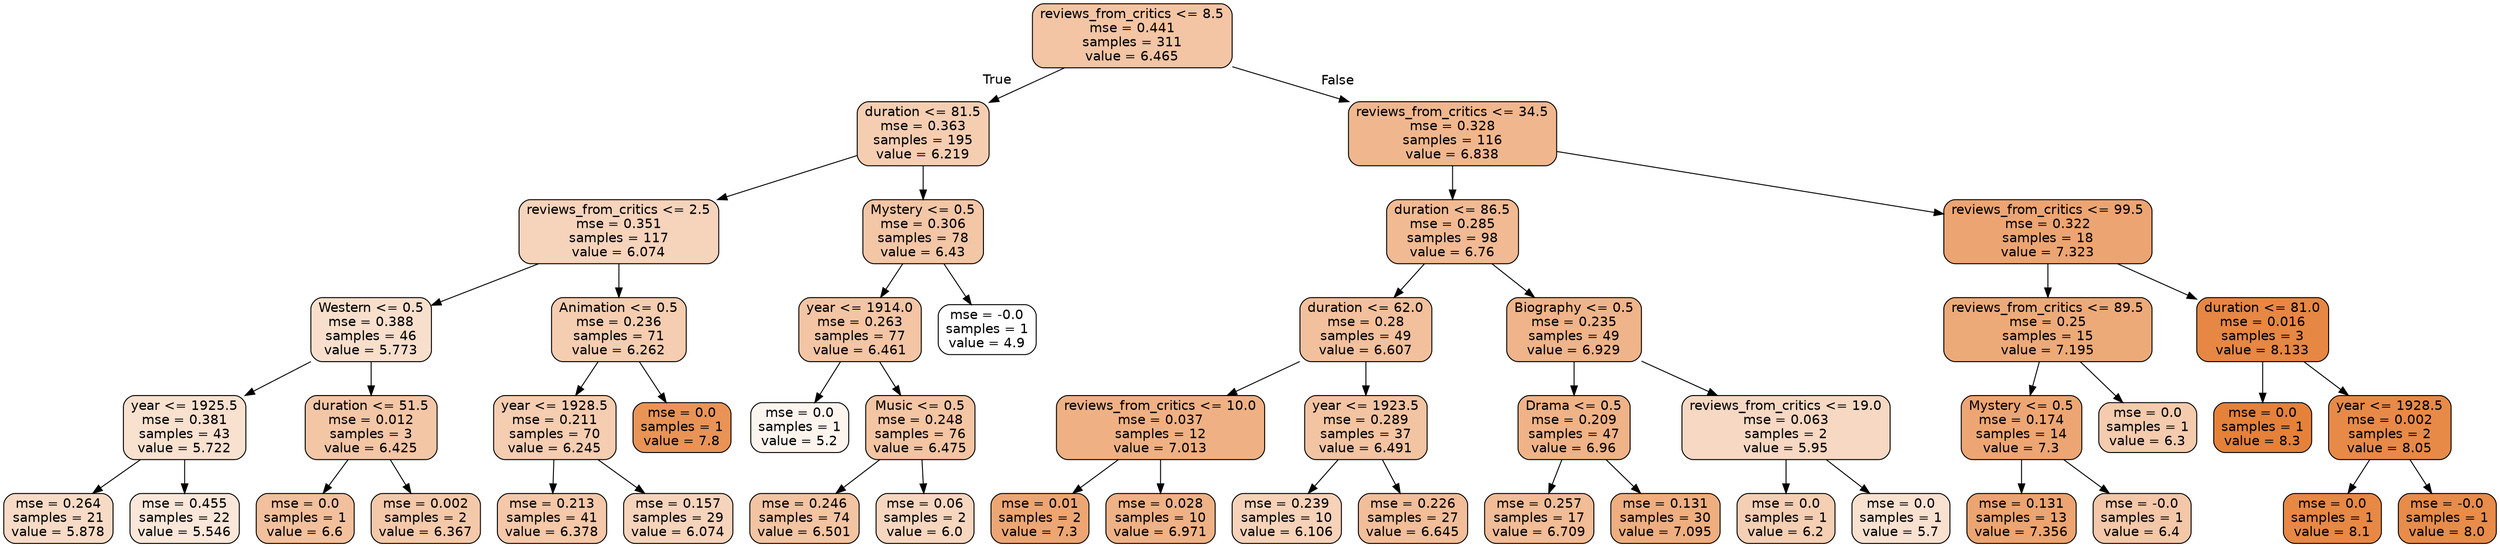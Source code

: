 digraph Tree {
node [shape=box, style="filled, rounded", color="black", fontname=helvetica] ;
edge [fontname=helvetica] ;
0 [label="reviews_from_critics <= 8.5\nmse = 0.441\nsamples = 311\nvalue = 6.465", fillcolor="#f3c5a4"] ;
1 [label="duration <= 81.5\nmse = 0.363\nsamples = 195\nvalue = 6.219", fillcolor="#f5ceb2"] ;
0 -> 1 [labeldistance=2.5, labelangle=45, headlabel="True"] ;
2 [label="reviews_from_critics <= 2.5\nmse = 0.351\nsamples = 117\nvalue = 6.074", fillcolor="#f6d3bb"] ;
1 -> 2 ;
3 [label="Western <= 0.5\nmse = 0.388\nsamples = 46\nvalue = 5.773", fillcolor="#f8dfcc"] ;
2 -> 3 ;
4 [label="year <= 1925.5\nmse = 0.381\nsamples = 43\nvalue = 5.722", fillcolor="#f9e1cf"] ;
3 -> 4 ;
5 [label="mse = 0.264\nsamples = 21\nvalue = 5.878", fillcolor="#f8dbc6"] ;
4 -> 5 ;
6 [label="mse = 0.455\nsamples = 22\nvalue = 5.546", fillcolor="#fae7d9"] ;
4 -> 6 ;
7 [label="duration <= 51.5\nmse = 0.012\nsamples = 3\nvalue = 6.425", fillcolor="#f3c6a6"] ;
3 -> 7 ;
8 [label="mse = 0.0\nsamples = 1\nvalue = 6.6", fillcolor="#f2c09c"] ;
7 -> 8 ;
9 [label="mse = 0.002\nsamples = 2\nvalue = 6.367", fillcolor="#f4c9aa"] ;
7 -> 9 ;
10 [label="Animation <= 0.5\nmse = 0.236\nsamples = 71\nvalue = 6.262", fillcolor="#f5cdb0"] ;
2 -> 10 ;
11 [label="year <= 1928.5\nmse = 0.211\nsamples = 70\nvalue = 6.245", fillcolor="#f5cdb1"] ;
10 -> 11 ;
12 [label="mse = 0.213\nsamples = 41\nvalue = 6.378", fillcolor="#f4c8a9"] ;
11 -> 12 ;
13 [label="mse = 0.157\nsamples = 29\nvalue = 6.074", fillcolor="#f6d4bb"] ;
11 -> 13 ;
14 [label="mse = 0.0\nsamples = 1\nvalue = 7.8", fillcolor="#e99456"] ;
10 -> 14 ;
15 [label="Mystery <= 0.5\nmse = 0.306\nsamples = 78\nvalue = 6.43", fillcolor="#f3c6a6"] ;
1 -> 15 ;
16 [label="year <= 1914.0\nmse = 0.263\nsamples = 77\nvalue = 6.461", fillcolor="#f3c5a4"] ;
15 -> 16 ;
17 [label="mse = 0.0\nsamples = 1\nvalue = 5.2", fillcolor="#fdf4ee"] ;
16 -> 17 ;
18 [label="Music <= 0.5\nmse = 0.248\nsamples = 76\nvalue = 6.475", fillcolor="#f3c5a3"] ;
16 -> 18 ;
19 [label="mse = 0.246\nsamples = 74\nvalue = 6.501", fillcolor="#f3c4a2"] ;
18 -> 19 ;
20 [label="mse = 0.06\nsamples = 2\nvalue = 6.0", fillcolor="#f7d6bf"] ;
18 -> 20 ;
21 [label="mse = -0.0\nsamples = 1\nvalue = 4.9", fillcolor="#ffffff"] ;
15 -> 21 ;
22 [label="reviews_from_critics <= 34.5\nmse = 0.328\nsamples = 116\nvalue = 6.838", fillcolor="#f0b78e"] ;
0 -> 22 [labeldistance=2.5, labelangle=-45, headlabel="False"] ;
23 [label="duration <= 86.5\nmse = 0.285\nsamples = 98\nvalue = 6.76", fillcolor="#f1ba93"] ;
22 -> 23 ;
24 [label="duration <= 62.0\nmse = 0.28\nsamples = 49\nvalue = 6.607", fillcolor="#f2c09c"] ;
23 -> 24 ;
25 [label="reviews_from_critics <= 10.0\nmse = 0.037\nsamples = 12\nvalue = 7.013", fillcolor="#efb184"] ;
24 -> 25 ;
26 [label="mse = 0.01\nsamples = 2\nvalue = 7.3", fillcolor="#eda673"] ;
25 -> 26 ;
27 [label="mse = 0.028\nsamples = 10\nvalue = 6.971", fillcolor="#efb286"] ;
25 -> 27 ;
28 [label="year <= 1923.5\nmse = 0.289\nsamples = 37\nvalue = 6.491", fillcolor="#f3c4a2"] ;
24 -> 28 ;
29 [label="mse = 0.239\nsamples = 10\nvalue = 6.106", fillcolor="#f6d2b9"] ;
28 -> 29 ;
30 [label="mse = 0.226\nsamples = 27\nvalue = 6.645", fillcolor="#f2be99"] ;
28 -> 30 ;
31 [label="Biography <= 0.5\nmse = 0.235\nsamples = 49\nvalue = 6.929", fillcolor="#efb489"] ;
23 -> 31 ;
32 [label="Drama <= 0.5\nmse = 0.209\nsamples = 47\nvalue = 6.96", fillcolor="#efb387"] ;
31 -> 32 ;
33 [label="mse = 0.257\nsamples = 17\nvalue = 6.709", fillcolor="#f1bc96"] ;
32 -> 33 ;
34 [label="mse = 0.131\nsamples = 30\nvalue = 7.095", fillcolor="#eeae7f"] ;
32 -> 34 ;
35 [label="reviews_from_critics <= 19.0\nmse = 0.063\nsamples = 2\nvalue = 5.95", fillcolor="#f7d8c2"] ;
31 -> 35 ;
36 [label="mse = 0.0\nsamples = 1\nvalue = 6.2", fillcolor="#f5cfb3"] ;
35 -> 36 ;
37 [label="mse = 0.0\nsamples = 1\nvalue = 5.7", fillcolor="#f9e1d0"] ;
35 -> 37 ;
38 [label="reviews_from_critics <= 99.5\nmse = 0.322\nsamples = 18\nvalue = 7.323", fillcolor="#eca572"] ;
22 -> 38 ;
39 [label="reviews_from_critics <= 89.5\nmse = 0.25\nsamples = 15\nvalue = 7.195", fillcolor="#edaa79"] ;
38 -> 39 ;
40 [label="Mystery <= 0.5\nmse = 0.174\nsamples = 14\nvalue = 7.3", fillcolor="#eda673"] ;
39 -> 40 ;
41 [label="mse = 0.131\nsamples = 13\nvalue = 7.356", fillcolor="#eca470"] ;
40 -> 41 ;
42 [label="mse = -0.0\nsamples = 1\nvalue = 6.4", fillcolor="#f4c7a8"] ;
40 -> 42 ;
43 [label="mse = 0.0\nsamples = 1\nvalue = 6.3", fillcolor="#f4cbad"] ;
39 -> 43 ;
44 [label="duration <= 81.0\nmse = 0.016\nsamples = 3\nvalue = 8.133", fillcolor="#e68743"] ;
38 -> 44 ;
45 [label="mse = 0.0\nsamples = 1\nvalue = 8.3", fillcolor="#e58139"] ;
44 -> 45 ;
46 [label="year <= 1928.5\nmse = 0.002\nsamples = 2\nvalue = 8.05", fillcolor="#e78a48"] ;
44 -> 46 ;
47 [label="mse = 0.0\nsamples = 1\nvalue = 8.1", fillcolor="#e78845"] ;
46 -> 47 ;
48 [label="mse = -0.0\nsamples = 1\nvalue = 8.0", fillcolor="#e78c4a"] ;
46 -> 48 ;
}